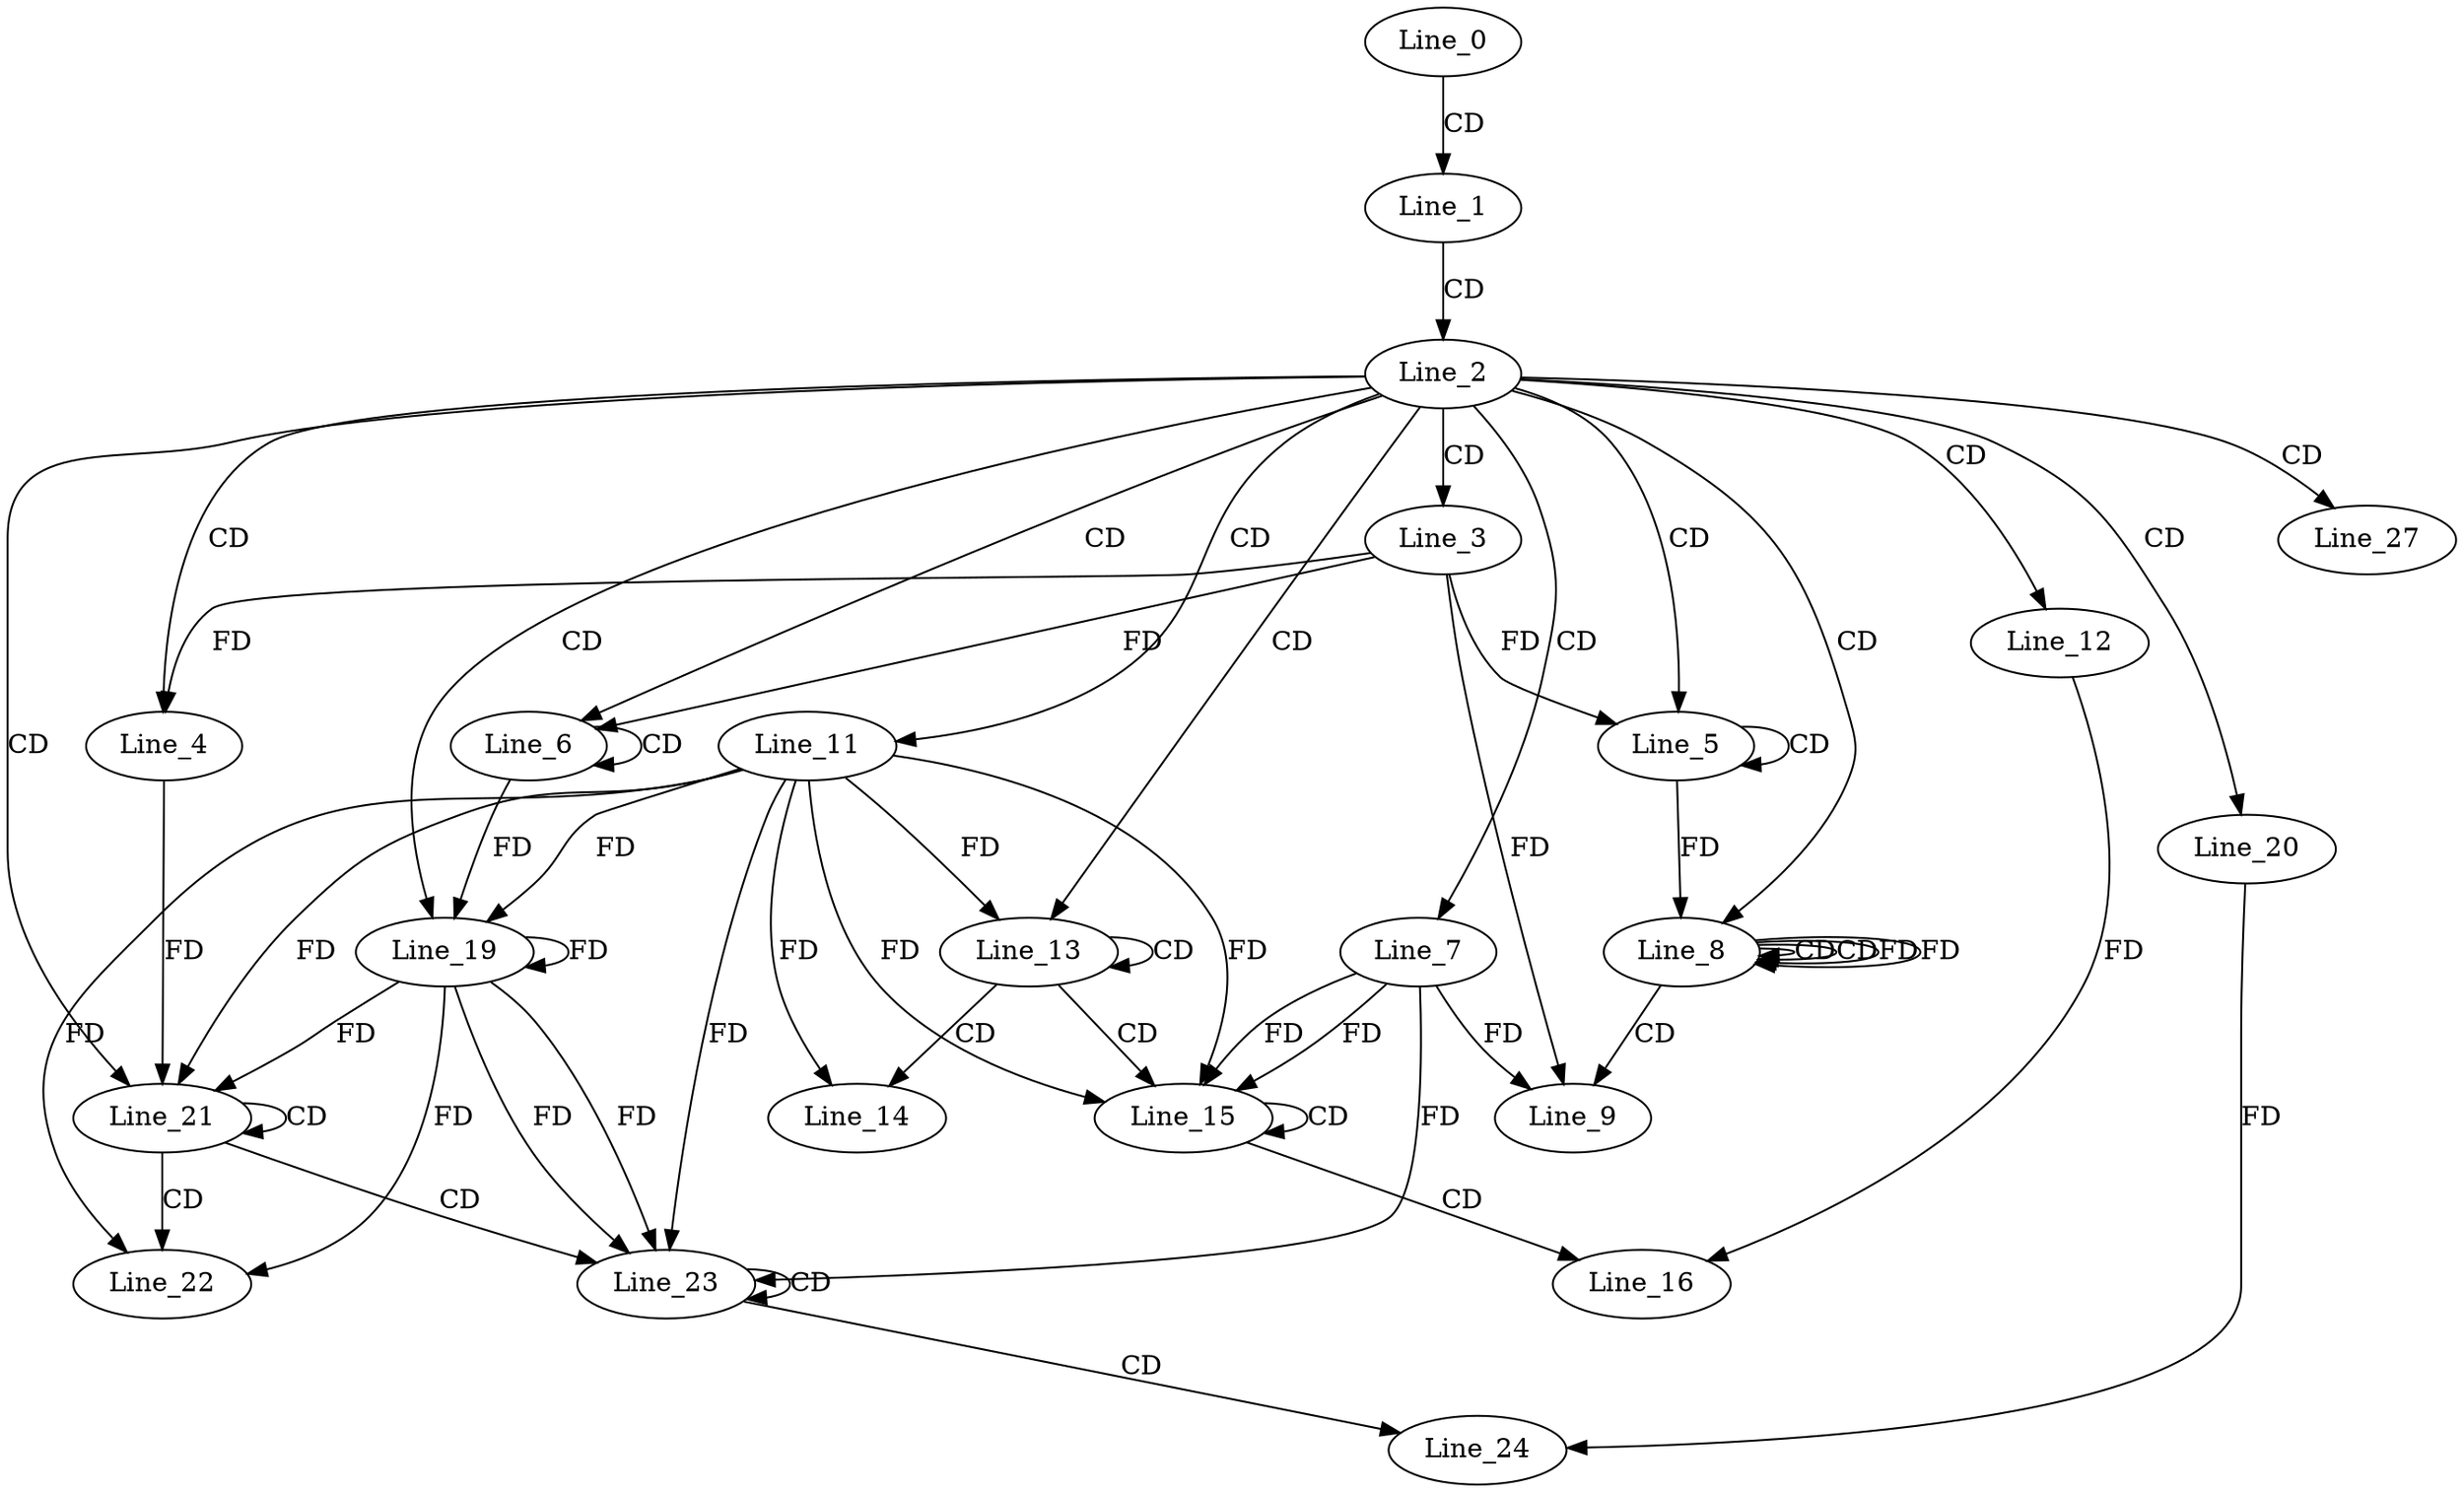digraph G {
  Line_0;
  Line_1;
  Line_2;
  Line_3;
  Line_4;
  Line_4;
  Line_5;
  Line_5;
  Line_6;
  Line_6;
  Line_7;
  Line_8;
  Line_8;
  Line_8;
  Line_9;
  Line_9;
  Line_11;
  Line_12;
  Line_13;
  Line_14;
  Line_15;
  Line_15;
  Line_16;
  Line_19;
  Line_20;
  Line_21;
  Line_22;
  Line_23;
  Line_23;
  Line_24;
  Line_27;
  Line_0 -> Line_1 [ label="CD" ];
  Line_1 -> Line_2 [ label="CD" ];
  Line_2 -> Line_3 [ label="CD" ];
  Line_2 -> Line_4 [ label="CD" ];
  Line_3 -> Line_4 [ label="FD" ];
  Line_2 -> Line_5 [ label="CD" ];
  Line_5 -> Line_5 [ label="CD" ];
  Line_3 -> Line_5 [ label="FD" ];
  Line_2 -> Line_6 [ label="CD" ];
  Line_6 -> Line_6 [ label="CD" ];
  Line_3 -> Line_6 [ label="FD" ];
  Line_2 -> Line_7 [ label="CD" ];
  Line_2 -> Line_8 [ label="CD" ];
  Line_8 -> Line_8 [ label="CD" ];
  Line_5 -> Line_8 [ label="FD" ];
  Line_8 -> Line_8 [ label="CD" ];
  Line_8 -> Line_8 [ label="FD" ];
  Line_8 -> Line_9 [ label="CD" ];
  Line_7 -> Line_9 [ label="FD" ];
  Line_3 -> Line_9 [ label="FD" ];
  Line_2 -> Line_11 [ label="CD" ];
  Line_2 -> Line_12 [ label="CD" ];
  Line_2 -> Line_13 [ label="CD" ];
  Line_13 -> Line_13 [ label="CD" ];
  Line_11 -> Line_13 [ label="FD" ];
  Line_13 -> Line_14 [ label="CD" ];
  Line_11 -> Line_14 [ label="FD" ];
  Line_13 -> Line_15 [ label="CD" ];
  Line_7 -> Line_15 [ label="FD" ];
  Line_11 -> Line_15 [ label="FD" ];
  Line_15 -> Line_15 [ label="CD" ];
  Line_7 -> Line_15 [ label="FD" ];
  Line_11 -> Line_15 [ label="FD" ];
  Line_15 -> Line_16 [ label="CD" ];
  Line_12 -> Line_16 [ label="FD" ];
  Line_2 -> Line_19 [ label="CD" ];
  Line_11 -> Line_19 [ label="FD" ];
  Line_19 -> Line_19 [ label="FD" ];
  Line_6 -> Line_19 [ label="FD" ];
  Line_2 -> Line_20 [ label="CD" ];
  Line_2 -> Line_21 [ label="CD" ];
  Line_21 -> Line_21 [ label="CD" ];
  Line_4 -> Line_21 [ label="FD" ];
  Line_11 -> Line_21 [ label="FD" ];
  Line_19 -> Line_21 [ label="FD" ];
  Line_21 -> Line_22 [ label="CD" ];
  Line_11 -> Line_22 [ label="FD" ];
  Line_19 -> Line_22 [ label="FD" ];
  Line_21 -> Line_23 [ label="CD" ];
  Line_19 -> Line_23 [ label="FD" ];
  Line_23 -> Line_23 [ label="CD" ];
  Line_7 -> Line_23 [ label="FD" ];
  Line_11 -> Line_23 [ label="FD" ];
  Line_19 -> Line_23 [ label="FD" ];
  Line_23 -> Line_24 [ label="CD" ];
  Line_20 -> Line_24 [ label="FD" ];
  Line_2 -> Line_27 [ label="CD" ];
  Line_8 -> Line_8 [ label="FD" ];
}
